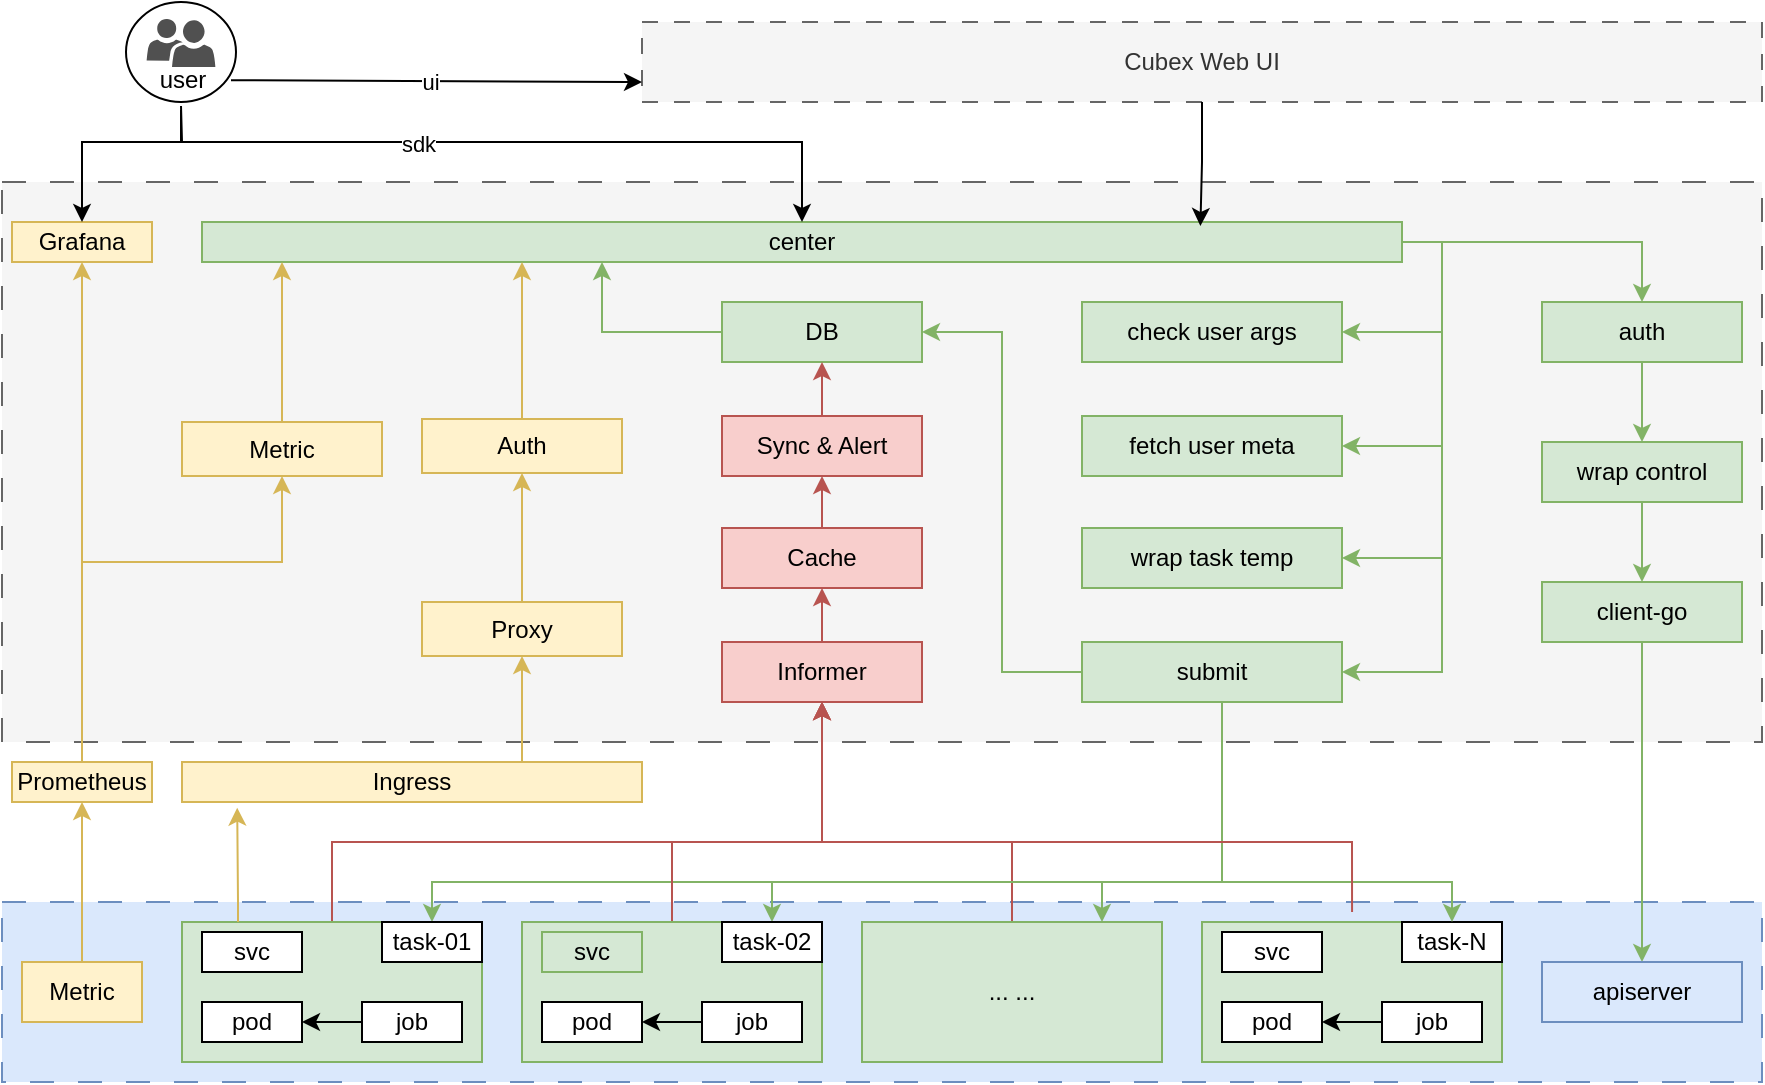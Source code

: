 <mxfile version="27.0.9">
  <diagram name="第 1 页" id="2D1KnvRfuje3hYElopcw">
    <mxGraphModel dx="2253" dy="777" grid="1" gridSize="10" guides="1" tooltips="1" connect="1" arrows="1" fold="1" page="1" pageScale="1" pageWidth="827" pageHeight="1169" math="0" shadow="0">
      <root>
        <mxCell id="0" />
        <mxCell id="1" parent="0" />
        <mxCell id="1DjDFnUn8MevFeboK7bW-9" value="Cubex Web UI" style="rounded=0;whiteSpace=wrap;html=1;dashed=1;fillColor=#f5f5f5;strokeColor=#666666;dashPattern=8 8;fontColor=#333333;" vertex="1" parent="1">
          <mxGeometry x="280" y="80" width="560" height="40" as="geometry" />
        </mxCell>
        <mxCell id="1DjDFnUn8MevFeboK7bW-11" value="" style="group" vertex="1" connectable="0" parent="1">
          <mxGeometry x="22" y="70" width="55" height="50" as="geometry" />
        </mxCell>
        <mxCell id="1DjDFnUn8MevFeboK7bW-7" value="" style="ellipse;whiteSpace=wrap;html=1;" vertex="1" parent="1DjDFnUn8MevFeboK7bW-11">
          <mxGeometry width="55" height="50" as="geometry" />
        </mxCell>
        <mxCell id="1DjDFnUn8MevFeboK7bW-6" value="" style="sketch=0;pointerEvents=1;shadow=0;dashed=0;html=1;strokeColor=none;labelPosition=center;verticalLabelPosition=bottom;verticalAlign=top;align=center;fillColor=#505050;shape=mxgraph.mscae.intune.user_group" vertex="1" parent="1DjDFnUn8MevFeboK7bW-11">
          <mxGeometry x="10.312" y="8.442" width="34.375" height="24.026" as="geometry" />
        </mxCell>
        <mxCell id="1DjDFnUn8MevFeboK7bW-8" value="user" style="text;html=1;align=center;verticalAlign=middle;resizable=0;points=[];autosize=1;strokeColor=none;fillColor=none;" vertex="1" parent="1DjDFnUn8MevFeboK7bW-11">
          <mxGeometry x="2.503" y="23.999" width="50" height="30" as="geometry" />
        </mxCell>
        <mxCell id="1DjDFnUn8MevFeboK7bW-12" value="" style="endArrow=classic;html=1;rounded=0;entryX=0;entryY=0.75;entryDx=0;entryDy=0;" edge="1" parent="1" source="1DjDFnUn8MevFeboK7bW-8" target="1DjDFnUn8MevFeboK7bW-9">
          <mxGeometry width="50" height="50" relative="1" as="geometry">
            <mxPoint x="360" y="170" as="sourcePoint" />
            <mxPoint x="410" y="120" as="targetPoint" />
          </mxGeometry>
        </mxCell>
        <mxCell id="1DjDFnUn8MevFeboK7bW-167" value="ui" style="edgeLabel;html=1;align=center;verticalAlign=middle;resizable=0;points=[];" vertex="1" connectable="0" parent="1DjDFnUn8MevFeboK7bW-12">
          <mxGeometry x="-0.034" relative="1" as="geometry">
            <mxPoint as="offset" />
          </mxGeometry>
        </mxCell>
        <mxCell id="1DjDFnUn8MevFeboK7bW-14" value="" style="rounded=0;whiteSpace=wrap;html=1;fillColor=#f5f5f5;strokeColor=#666666;dashed=1;dashPattern=12 12;fontColor=#333333;" vertex="1" parent="1">
          <mxGeometry x="-40" y="160" width="880" height="280" as="geometry" />
        </mxCell>
        <mxCell id="1DjDFnUn8MevFeboK7bW-113" style="edgeStyle=orthogonalEdgeStyle;rounded=0;orthogonalLoop=1;jettySize=auto;html=1;entryX=1;entryY=0.5;entryDx=0;entryDy=0;exitX=1;exitY=0.5;exitDx=0;exitDy=0;fillColor=#d5e8d4;strokeColor=#82b366;" edge="1" parent="1" source="1DjDFnUn8MevFeboK7bW-15" target="1DjDFnUn8MevFeboK7bW-16">
          <mxGeometry relative="1" as="geometry" />
        </mxCell>
        <mxCell id="1DjDFnUn8MevFeboK7bW-114" style="edgeStyle=orthogonalEdgeStyle;rounded=0;orthogonalLoop=1;jettySize=auto;html=1;entryX=1;entryY=0.5;entryDx=0;entryDy=0;fillColor=#d5e8d4;strokeColor=#82b366;" edge="1" parent="1" source="1DjDFnUn8MevFeboK7bW-15" target="1DjDFnUn8MevFeboK7bW-40">
          <mxGeometry relative="1" as="geometry">
            <Array as="points">
              <mxPoint x="680" y="190" />
              <mxPoint x="680" y="292" />
            </Array>
          </mxGeometry>
        </mxCell>
        <mxCell id="1DjDFnUn8MevFeboK7bW-115" style="edgeStyle=orthogonalEdgeStyle;rounded=0;orthogonalLoop=1;jettySize=auto;html=1;entryX=1;entryY=0.5;entryDx=0;entryDy=0;fillColor=#d5e8d4;strokeColor=#82b366;" edge="1" parent="1" source="1DjDFnUn8MevFeboK7bW-15" target="1DjDFnUn8MevFeboK7bW-41">
          <mxGeometry relative="1" as="geometry">
            <Array as="points">
              <mxPoint x="680" y="190" />
              <mxPoint x="680" y="348" />
            </Array>
          </mxGeometry>
        </mxCell>
        <mxCell id="1DjDFnUn8MevFeboK7bW-116" style="edgeStyle=orthogonalEdgeStyle;rounded=0;orthogonalLoop=1;jettySize=auto;html=1;entryX=1;entryY=0.5;entryDx=0;entryDy=0;fillColor=#d5e8d4;strokeColor=#82b366;" edge="1" parent="1" source="1DjDFnUn8MevFeboK7bW-15" target="1DjDFnUn8MevFeboK7bW-97">
          <mxGeometry relative="1" as="geometry">
            <Array as="points">
              <mxPoint x="680" y="190" />
              <mxPoint x="680" y="405" />
            </Array>
          </mxGeometry>
        </mxCell>
        <mxCell id="1DjDFnUn8MevFeboK7bW-180" style="edgeStyle=orthogonalEdgeStyle;rounded=0;orthogonalLoop=1;jettySize=auto;html=1;fillColor=#d5e8d4;strokeColor=#82b366;" edge="1" parent="1" source="1DjDFnUn8MevFeboK7bW-15" target="1DjDFnUn8MevFeboK7bW-171">
          <mxGeometry relative="1" as="geometry" />
        </mxCell>
        <mxCell id="1DjDFnUn8MevFeboK7bW-15" value="center" style="rounded=0;whiteSpace=wrap;html=1;fillColor=#d5e8d4;strokeColor=#82b366;" vertex="1" parent="1">
          <mxGeometry x="60" y="180" width="600" height="20" as="geometry" />
        </mxCell>
        <mxCell id="1DjDFnUn8MevFeboK7bW-16" value="check user args" style="whiteSpace=wrap;html=1;rounded=0;fillColor=#d5e8d4;strokeColor=#82b366;" vertex="1" parent="1">
          <mxGeometry x="500" y="220" width="130" height="30" as="geometry" />
        </mxCell>
        <mxCell id="1DjDFnUn8MevFeboK7bW-18" value="" style="whiteSpace=wrap;html=1;rounded=0;dashed=1;dashPattern=12 12;fillColor=#dae8fc;strokeColor=#6c8ebf;" vertex="1" parent="1">
          <mxGeometry x="-40" y="520" width="880" height="90" as="geometry" />
        </mxCell>
        <mxCell id="1DjDFnUn8MevFeboK7bW-143" value="" style="edgeStyle=orthogonalEdgeStyle;rounded=0;orthogonalLoop=1;jettySize=auto;html=1;entryX=0.5;entryY=1;entryDx=0;entryDy=0;fillColor=#f8cecc;strokeColor=#b85450;" edge="1" parent="1" source="1DjDFnUn8MevFeboK7bW-20" target="1DjDFnUn8MevFeboK7bW-141">
          <mxGeometry relative="1" as="geometry" />
        </mxCell>
        <mxCell id="1DjDFnUn8MevFeboK7bW-20" value="Informer" style="whiteSpace=wrap;html=1;rounded=0;fillColor=#f8cecc;strokeColor=#b85450;" vertex="1" parent="1">
          <mxGeometry x="320" y="390" width="100" height="30" as="geometry" />
        </mxCell>
        <mxCell id="1DjDFnUn8MevFeboK7bW-162" style="edgeStyle=orthogonalEdgeStyle;rounded=0;orthogonalLoop=1;jettySize=auto;html=1;entryX=0.5;entryY=1;entryDx=0;entryDy=0;fillColor=#fff2cc;strokeColor=#d6b656;" edge="1" parent="1" source="1DjDFnUn8MevFeboK7bW-25" target="1DjDFnUn8MevFeboK7bW-139">
          <mxGeometry relative="1" as="geometry">
            <Array as="points">
              <mxPoint x="220" y="430" />
              <mxPoint x="220" y="430" />
            </Array>
          </mxGeometry>
        </mxCell>
        <mxCell id="1DjDFnUn8MevFeboK7bW-25" value="Ingress" style="rounded=0;whiteSpace=wrap;html=1;fillColor=#fff2cc;strokeColor=#d6b656;" vertex="1" parent="1">
          <mxGeometry x="50" y="450" width="230" height="20" as="geometry" />
        </mxCell>
        <mxCell id="1DjDFnUn8MevFeboK7bW-40" value="fetch user meta" style="whiteSpace=wrap;html=1;rounded=0;fillColor=#d5e8d4;strokeColor=#82b366;" vertex="1" parent="1">
          <mxGeometry x="500" y="277" width="130" height="30" as="geometry" />
        </mxCell>
        <mxCell id="1DjDFnUn8MevFeboK7bW-41" value="wrap task temp" style="whiteSpace=wrap;html=1;rounded=0;fillColor=#d5e8d4;strokeColor=#82b366;" vertex="1" parent="1">
          <mxGeometry x="500" y="333" width="130" height="30" as="geometry" />
        </mxCell>
        <mxCell id="1DjDFnUn8MevFeboK7bW-87" value="" style="group;fillColor=#d5e8d4;strokeColor=#82b366;" vertex="1" connectable="0" parent="1">
          <mxGeometry x="560" y="530" width="150" height="70" as="geometry" />
        </mxCell>
        <mxCell id="1DjDFnUn8MevFeboK7bW-88" value="" style="rounded=0;whiteSpace=wrap;html=1;container=0;fillColor=#d5e8d4;strokeColor=#82b366;" vertex="1" parent="1DjDFnUn8MevFeboK7bW-87">
          <mxGeometry width="150" height="70" as="geometry" />
        </mxCell>
        <mxCell id="1DjDFnUn8MevFeboK7bW-89" value="task-N" style="rounded=0;whiteSpace=wrap;html=1;container=0;" vertex="1" parent="1DjDFnUn8MevFeboK7bW-87">
          <mxGeometry x="100" width="50" height="20" as="geometry" />
        </mxCell>
        <mxCell id="1DjDFnUn8MevFeboK7bW-90" value="svc" style="rounded=0;whiteSpace=wrap;html=1;container=0;" vertex="1" parent="1DjDFnUn8MevFeboK7bW-87">
          <mxGeometry x="10" y="5" width="50" height="20" as="geometry" />
        </mxCell>
        <mxCell id="1DjDFnUn8MevFeboK7bW-91" value="" style="edgeStyle=orthogonalEdgeStyle;rounded=0;orthogonalLoop=1;jettySize=auto;html=1;" edge="1" parent="1DjDFnUn8MevFeboK7bW-87" source="1DjDFnUn8MevFeboK7bW-92" target="1DjDFnUn8MevFeboK7bW-93">
          <mxGeometry relative="1" as="geometry" />
        </mxCell>
        <mxCell id="1DjDFnUn8MevFeboK7bW-92" value="job" style="rounded=0;whiteSpace=wrap;html=1;container=0;" vertex="1" parent="1DjDFnUn8MevFeboK7bW-87">
          <mxGeometry x="90" y="40" width="50" height="20" as="geometry" />
        </mxCell>
        <mxCell id="1DjDFnUn8MevFeboK7bW-93" value="pod" style="rounded=0;whiteSpace=wrap;html=1;container=0;" vertex="1" parent="1DjDFnUn8MevFeboK7bW-87">
          <mxGeometry x="10" y="40" width="50" height="20" as="geometry" />
        </mxCell>
        <mxCell id="1DjDFnUn8MevFeboK7bW-135" style="edgeStyle=orthogonalEdgeStyle;rounded=0;orthogonalLoop=1;jettySize=auto;html=1;entryX=0.5;entryY=1;entryDx=0;entryDy=0;fillColor=#f8cecc;strokeColor=#b85450;" edge="1" parent="1" source="1DjDFnUn8MevFeboK7bW-81" target="1DjDFnUn8MevFeboK7bW-20">
          <mxGeometry relative="1" as="geometry">
            <Array as="points">
              <mxPoint x="465" y="490" />
              <mxPoint x="370" y="490" />
            </Array>
          </mxGeometry>
        </mxCell>
        <mxCell id="1DjDFnUn8MevFeboK7bW-81" value="... ..." style="rounded=0;whiteSpace=wrap;html=1;container=0;fillColor=#d5e8d4;strokeColor=#82b366;" vertex="1" parent="1">
          <mxGeometry x="390" y="530" width="150" height="70" as="geometry" />
        </mxCell>
        <mxCell id="1DjDFnUn8MevFeboK7bW-107" style="edgeStyle=orthogonalEdgeStyle;rounded=0;orthogonalLoop=1;jettySize=auto;html=1;fillColor=#d5e8d4;strokeColor=#82b366;" edge="1" parent="1" source="1DjDFnUn8MevFeboK7bW-97">
          <mxGeometry relative="1" as="geometry">
            <mxPoint x="175" y="530" as="targetPoint" />
            <Array as="points">
              <mxPoint x="570" y="510" />
              <mxPoint x="175" y="510" />
            </Array>
          </mxGeometry>
        </mxCell>
        <mxCell id="1DjDFnUn8MevFeboK7bW-108" style="edgeStyle=orthogonalEdgeStyle;rounded=0;orthogonalLoop=1;jettySize=auto;html=1;fillColor=#d5e8d4;strokeColor=#82b366;" edge="1" parent="1" source="1DjDFnUn8MevFeboK7bW-97" target="1DjDFnUn8MevFeboK7bW-129">
          <mxGeometry relative="1" as="geometry">
            <mxPoint x="345" y="580" as="targetPoint" />
            <Array as="points">
              <mxPoint x="570" y="510" />
              <mxPoint x="345" y="510" />
            </Array>
          </mxGeometry>
        </mxCell>
        <mxCell id="1DjDFnUn8MevFeboK7bW-109" style="edgeStyle=orthogonalEdgeStyle;rounded=0;orthogonalLoop=1;jettySize=auto;html=1;fillColor=#d5e8d4;strokeColor=#82b366;" edge="1" parent="1" source="1DjDFnUn8MevFeboK7bW-97" target="1DjDFnUn8MevFeboK7bW-81">
          <mxGeometry relative="1" as="geometry">
            <Array as="points">
              <mxPoint x="570" y="510" />
              <mxPoint x="510" y="510" />
            </Array>
          </mxGeometry>
        </mxCell>
        <mxCell id="1DjDFnUn8MevFeboK7bW-110" style="edgeStyle=orthogonalEdgeStyle;rounded=0;orthogonalLoop=1;jettySize=auto;html=1;entryX=0.5;entryY=0;entryDx=0;entryDy=0;fillColor=#d5e8d4;strokeColor=#82b366;" edge="1" parent="1" source="1DjDFnUn8MevFeboK7bW-97" target="1DjDFnUn8MevFeboK7bW-89">
          <mxGeometry relative="1" as="geometry">
            <Array as="points">
              <mxPoint x="570" y="510" />
              <mxPoint x="685" y="510" />
            </Array>
          </mxGeometry>
        </mxCell>
        <mxCell id="1DjDFnUn8MevFeboK7bW-111" style="edgeStyle=orthogonalEdgeStyle;rounded=0;orthogonalLoop=1;jettySize=auto;html=1;entryX=1;entryY=0.5;entryDx=0;entryDy=0;fillColor=#d5e8d4;strokeColor=#82b366;" edge="1" parent="1" source="1DjDFnUn8MevFeboK7bW-97" target="1DjDFnUn8MevFeboK7bW-102">
          <mxGeometry relative="1" as="geometry" />
        </mxCell>
        <mxCell id="1DjDFnUn8MevFeboK7bW-97" value="submit" style="whiteSpace=wrap;html=1;rounded=0;fillColor=#d5e8d4;strokeColor=#82b366;" vertex="1" parent="1">
          <mxGeometry x="500" y="390" width="130" height="30" as="geometry" />
        </mxCell>
        <mxCell id="1DjDFnUn8MevFeboK7bW-102" value="DB" style="whiteSpace=wrap;html=1;rounded=0;fillColor=#d5e8d4;strokeColor=#82b366;" vertex="1" parent="1">
          <mxGeometry x="320" y="220" width="100" height="30" as="geometry" />
        </mxCell>
        <mxCell id="1DjDFnUn8MevFeboK7bW-106" style="edgeStyle=orthogonalEdgeStyle;rounded=0;orthogonalLoop=1;jettySize=auto;html=1;exitX=0.5;exitY=0;exitDx=0;exitDy=0;fillColor=#f8cecc;strokeColor=#b85450;" edge="1" parent="1" target="1DjDFnUn8MevFeboK7bW-20">
          <mxGeometry relative="1" as="geometry">
            <mxPoint x="125" y="530" as="sourcePoint" />
            <Array as="points">
              <mxPoint x="125" y="490" />
              <mxPoint x="370" y="490" />
            </Array>
          </mxGeometry>
        </mxCell>
        <mxCell id="1DjDFnUn8MevFeboK7bW-118" style="edgeStyle=orthogonalEdgeStyle;rounded=0;orthogonalLoop=1;jettySize=auto;html=1;fillColor=#f8cecc;strokeColor=#b85450;exitX=0.5;exitY=0;exitDx=0;exitDy=0;" edge="1" parent="1" source="1DjDFnUn8MevFeboK7bW-128">
          <mxGeometry relative="1" as="geometry">
            <mxPoint x="295" y="580" as="sourcePoint" />
            <mxPoint x="370" y="420" as="targetPoint" />
            <Array as="points">
              <mxPoint x="295" y="490" />
              <mxPoint x="370" y="490" />
            </Array>
          </mxGeometry>
        </mxCell>
        <mxCell id="1DjDFnUn8MevFeboK7bW-120" value="" style="group;fillColor=#d5e8d4;strokeColor=#82b366;" vertex="1" connectable="0" parent="1">
          <mxGeometry x="50" y="530" width="150" height="70" as="geometry" />
        </mxCell>
        <mxCell id="1DjDFnUn8MevFeboK7bW-121" value="" style="rounded=0;whiteSpace=wrap;html=1;container=0;fillColor=#d5e8d4;strokeColor=#82b366;" vertex="1" parent="1DjDFnUn8MevFeboK7bW-120">
          <mxGeometry width="150" height="70" as="geometry" />
        </mxCell>
        <mxCell id="1DjDFnUn8MevFeboK7bW-122" value="task-01" style="rounded=0;whiteSpace=wrap;html=1;container=0;" vertex="1" parent="1DjDFnUn8MevFeboK7bW-120">
          <mxGeometry x="100" width="50" height="20" as="geometry" />
        </mxCell>
        <mxCell id="1DjDFnUn8MevFeboK7bW-123" value="svc" style="rounded=0;whiteSpace=wrap;html=1;container=0;" vertex="1" parent="1DjDFnUn8MevFeboK7bW-120">
          <mxGeometry x="10" y="5" width="50" height="20" as="geometry" />
        </mxCell>
        <mxCell id="1DjDFnUn8MevFeboK7bW-124" value="" style="edgeStyle=orthogonalEdgeStyle;rounded=0;orthogonalLoop=1;jettySize=auto;html=1;" edge="1" parent="1DjDFnUn8MevFeboK7bW-120" source="1DjDFnUn8MevFeboK7bW-125" target="1DjDFnUn8MevFeboK7bW-126">
          <mxGeometry relative="1" as="geometry" />
        </mxCell>
        <mxCell id="1DjDFnUn8MevFeboK7bW-125" value="job" style="rounded=0;whiteSpace=wrap;html=1;container=0;" vertex="1" parent="1DjDFnUn8MevFeboK7bW-120">
          <mxGeometry x="90" y="40" width="50" height="20" as="geometry" />
        </mxCell>
        <mxCell id="1DjDFnUn8MevFeboK7bW-126" value="pod" style="rounded=0;whiteSpace=wrap;html=1;container=0;" vertex="1" parent="1DjDFnUn8MevFeboK7bW-120">
          <mxGeometry x="10" y="40" width="50" height="20" as="geometry" />
        </mxCell>
        <mxCell id="1DjDFnUn8MevFeboK7bW-127" value="" style="group;fillColor=#d5e8d4;strokeColor=#82b366;" vertex="1" connectable="0" parent="1">
          <mxGeometry x="220" y="530" width="150" height="70" as="geometry" />
        </mxCell>
        <mxCell id="1DjDFnUn8MevFeboK7bW-128" value="" style="rounded=0;whiteSpace=wrap;html=1;container=0;fillColor=#d5e8d4;strokeColor=#82b366;" vertex="1" parent="1DjDFnUn8MevFeboK7bW-127">
          <mxGeometry width="150" height="70" as="geometry" />
        </mxCell>
        <mxCell id="1DjDFnUn8MevFeboK7bW-129" value="task-02" style="rounded=0;whiteSpace=wrap;html=1;container=0;" vertex="1" parent="1DjDFnUn8MevFeboK7bW-127">
          <mxGeometry x="100" width="50" height="20" as="geometry" />
        </mxCell>
        <mxCell id="1DjDFnUn8MevFeboK7bW-130" value="svc" style="rounded=0;whiteSpace=wrap;html=1;container=0;fillColor=#d5e8d4;strokeColor=#82b366;" vertex="1" parent="1DjDFnUn8MevFeboK7bW-127">
          <mxGeometry x="10" y="5" width="50" height="20" as="geometry" />
        </mxCell>
        <mxCell id="1DjDFnUn8MevFeboK7bW-131" value="" style="edgeStyle=orthogonalEdgeStyle;rounded=0;orthogonalLoop=1;jettySize=auto;html=1;" edge="1" parent="1DjDFnUn8MevFeboK7bW-127" source="1DjDFnUn8MevFeboK7bW-132" target="1DjDFnUn8MevFeboK7bW-133">
          <mxGeometry relative="1" as="geometry" />
        </mxCell>
        <mxCell id="1DjDFnUn8MevFeboK7bW-132" value="job" style="rounded=0;whiteSpace=wrap;html=1;container=0;" vertex="1" parent="1DjDFnUn8MevFeboK7bW-127">
          <mxGeometry x="90" y="40" width="50" height="20" as="geometry" />
        </mxCell>
        <mxCell id="1DjDFnUn8MevFeboK7bW-133" value="pod" style="rounded=0;whiteSpace=wrap;html=1;container=0;" vertex="1" parent="1DjDFnUn8MevFeboK7bW-127">
          <mxGeometry x="10" y="40" width="50" height="20" as="geometry" />
        </mxCell>
        <mxCell id="1DjDFnUn8MevFeboK7bW-136" style="edgeStyle=orthogonalEdgeStyle;rounded=0;orthogonalLoop=1;jettySize=auto;html=1;fillColor=#f8cecc;strokeColor=#b85450;entryX=0.5;entryY=1;entryDx=0;entryDy=0;" edge="1" parent="1" target="1DjDFnUn8MevFeboK7bW-20">
          <mxGeometry relative="1" as="geometry">
            <mxPoint x="635.034" y="525" as="sourcePoint" />
            <mxPoint x="370" y="430" as="targetPoint" />
            <Array as="points">
              <mxPoint x="635" y="490" />
              <mxPoint x="370" y="490" />
            </Array>
          </mxGeometry>
        </mxCell>
        <mxCell id="1DjDFnUn8MevFeboK7bW-158" value="" style="edgeStyle=orthogonalEdgeStyle;rounded=0;orthogonalLoop=1;jettySize=auto;html=1;fillColor=#fff2cc;strokeColor=#d6b656;exitX=0.5;exitY=0;exitDx=0;exitDy=0;" edge="1" parent="1" source="1DjDFnUn8MevFeboK7bW-164" target="1DjDFnUn8MevFeboK7bW-15">
          <mxGeometry relative="1" as="geometry">
            <Array as="points">
              <mxPoint x="220" y="210" />
              <mxPoint x="220" y="210" />
            </Array>
          </mxGeometry>
        </mxCell>
        <mxCell id="1DjDFnUn8MevFeboK7bW-165" value="" style="edgeStyle=orthogonalEdgeStyle;rounded=0;orthogonalLoop=1;jettySize=auto;html=1;fillColor=#fff2cc;strokeColor=#d6b656;" edge="1" parent="1" source="1DjDFnUn8MevFeboK7bW-139" target="1DjDFnUn8MevFeboK7bW-164">
          <mxGeometry relative="1" as="geometry" />
        </mxCell>
        <mxCell id="1DjDFnUn8MevFeboK7bW-139" value="Proxy" style="whiteSpace=wrap;html=1;rounded=0;fillColor=#fff2cc;strokeColor=#d6b656;" vertex="1" parent="1">
          <mxGeometry x="170" y="370" width="100" height="27" as="geometry" />
        </mxCell>
        <mxCell id="1DjDFnUn8MevFeboK7bW-144" value="" style="edgeStyle=orthogonalEdgeStyle;rounded=0;orthogonalLoop=1;jettySize=auto;html=1;fillColor=#f8cecc;strokeColor=#b85450;" edge="1" parent="1" source="1DjDFnUn8MevFeboK7bW-141" target="1DjDFnUn8MevFeboK7bW-142">
          <mxGeometry relative="1" as="geometry" />
        </mxCell>
        <mxCell id="1DjDFnUn8MevFeboK7bW-141" value="Cache" style="whiteSpace=wrap;html=1;rounded=0;fillColor=#f8cecc;strokeColor=#b85450;" vertex="1" parent="1">
          <mxGeometry x="320" y="333" width="100" height="30" as="geometry" />
        </mxCell>
        <mxCell id="1DjDFnUn8MevFeboK7bW-145" value="" style="edgeStyle=orthogonalEdgeStyle;rounded=0;orthogonalLoop=1;jettySize=auto;html=1;fillColor=#f8cecc;strokeColor=#b85450;" edge="1" parent="1" source="1DjDFnUn8MevFeboK7bW-142" target="1DjDFnUn8MevFeboK7bW-102">
          <mxGeometry relative="1" as="geometry" />
        </mxCell>
        <mxCell id="1DjDFnUn8MevFeboK7bW-142" value="Sync &amp;amp; Alert" style="whiteSpace=wrap;html=1;rounded=0;fillColor=#f8cecc;strokeColor=#b85450;" vertex="1" parent="1">
          <mxGeometry x="320" y="277" width="100" height="30" as="geometry" />
        </mxCell>
        <mxCell id="1DjDFnUn8MevFeboK7bW-148" value="" style="edgeStyle=orthogonalEdgeStyle;rounded=0;orthogonalLoop=1;jettySize=auto;html=1;fillColor=#fff2cc;strokeColor=#d6b656;" edge="1" parent="1" source="1DjDFnUn8MevFeboK7bW-146" target="1DjDFnUn8MevFeboK7bW-147">
          <mxGeometry relative="1" as="geometry" />
        </mxCell>
        <mxCell id="1DjDFnUn8MevFeboK7bW-146" value="Metric" style="whiteSpace=wrap;html=1;rounded=0;fillColor=#fff2cc;strokeColor=#d6b656;" vertex="1" parent="1">
          <mxGeometry x="-30" y="550" width="60" height="30" as="geometry" />
        </mxCell>
        <mxCell id="1DjDFnUn8MevFeboK7bW-150" value="" style="edgeStyle=orthogonalEdgeStyle;rounded=0;orthogonalLoop=1;jettySize=auto;html=1;fillColor=#fff2cc;strokeColor=#d6b656;" edge="1" parent="1" source="1DjDFnUn8MevFeboK7bW-147" target="1DjDFnUn8MevFeboK7bW-149">
          <mxGeometry relative="1" as="geometry" />
        </mxCell>
        <mxCell id="1DjDFnUn8MevFeboK7bW-161" style="edgeStyle=orthogonalEdgeStyle;rounded=0;orthogonalLoop=1;jettySize=auto;html=1;entryX=0.5;entryY=1;entryDx=0;entryDy=0;fillColor=#fff2cc;strokeColor=#d6b656;" edge="1" parent="1" source="1DjDFnUn8MevFeboK7bW-147" target="1DjDFnUn8MevFeboK7bW-159">
          <mxGeometry relative="1" as="geometry">
            <Array as="points">
              <mxPoint y="350" />
              <mxPoint x="100" y="350" />
            </Array>
          </mxGeometry>
        </mxCell>
        <mxCell id="1DjDFnUn8MevFeboK7bW-147" value="Prometheus" style="whiteSpace=wrap;html=1;rounded=0;fillColor=#fff2cc;strokeColor=#d6b656;" vertex="1" parent="1">
          <mxGeometry x="-35" y="450" width="70" height="20" as="geometry" />
        </mxCell>
        <mxCell id="1DjDFnUn8MevFeboK7bW-149" value="Grafana" style="whiteSpace=wrap;html=1;rounded=0;fillColor=#fff2cc;strokeColor=#d6b656;" vertex="1" parent="1">
          <mxGeometry x="-35" y="180" width="70" height="20" as="geometry" />
        </mxCell>
        <mxCell id="1DjDFnUn8MevFeboK7bW-157" style="edgeStyle=orthogonalEdgeStyle;rounded=0;orthogonalLoop=1;jettySize=auto;html=1;exitX=0;exitY=0.5;exitDx=0;exitDy=0;fillColor=#d5e8d4;strokeColor=#82b366;" edge="1" parent="1" source="1DjDFnUn8MevFeboK7bW-102">
          <mxGeometry relative="1" as="geometry">
            <mxPoint x="260" y="200" as="targetPoint" />
            <Array as="points">
              <mxPoint x="260" y="235" />
              <mxPoint x="260" y="201" />
            </Array>
          </mxGeometry>
        </mxCell>
        <mxCell id="1DjDFnUn8MevFeboK7bW-160" value="" style="edgeStyle=orthogonalEdgeStyle;rounded=0;orthogonalLoop=1;jettySize=auto;html=1;fillColor=#fff2cc;strokeColor=#d6b656;" edge="1" parent="1" source="1DjDFnUn8MevFeboK7bW-159" target="1DjDFnUn8MevFeboK7bW-15">
          <mxGeometry relative="1" as="geometry">
            <Array as="points">
              <mxPoint x="100" y="210" />
              <mxPoint x="100" y="210" />
            </Array>
          </mxGeometry>
        </mxCell>
        <mxCell id="1DjDFnUn8MevFeboK7bW-159" value="Metric" style="whiteSpace=wrap;html=1;rounded=0;fillColor=#fff2cc;strokeColor=#d6b656;" vertex="1" parent="1">
          <mxGeometry x="50" y="280" width="100" height="27" as="geometry" />
        </mxCell>
        <mxCell id="1DjDFnUn8MevFeboK7bW-163" style="edgeStyle=orthogonalEdgeStyle;rounded=0;orthogonalLoop=1;jettySize=auto;html=1;entryX=0.12;entryY=1.142;entryDx=0;entryDy=0;entryPerimeter=0;fillColor=#fff2cc;strokeColor=#d6b656;" edge="1" parent="1" source="1DjDFnUn8MevFeboK7bW-121" target="1DjDFnUn8MevFeboK7bW-25">
          <mxGeometry relative="1" as="geometry">
            <Array as="points">
              <mxPoint x="78" y="520" />
              <mxPoint x="78" y="520" />
            </Array>
          </mxGeometry>
        </mxCell>
        <mxCell id="1DjDFnUn8MevFeboK7bW-164" value="Auth" style="whiteSpace=wrap;html=1;rounded=0;fillColor=#fff2cc;strokeColor=#d6b656;" vertex="1" parent="1">
          <mxGeometry x="170" y="278.5" width="100" height="27" as="geometry" />
        </mxCell>
        <mxCell id="1DjDFnUn8MevFeboK7bW-166" style="edgeStyle=orthogonalEdgeStyle;rounded=0;orthogonalLoop=1;jettySize=auto;html=1;" edge="1" parent="1" source="1DjDFnUn8MevFeboK7bW-8">
          <mxGeometry relative="1" as="geometry">
            <mxPoint x="360" y="180" as="targetPoint" />
            <Array as="points">
              <mxPoint x="50" y="140" />
              <mxPoint x="360" y="140" />
            </Array>
          </mxGeometry>
        </mxCell>
        <mxCell id="1DjDFnUn8MevFeboK7bW-168" value="sdk" style="edgeLabel;html=1;align=center;verticalAlign=middle;resizable=0;points=[];" vertex="1" connectable="0" parent="1DjDFnUn8MevFeboK7bW-166">
          <mxGeometry x="-0.266" y="-1" relative="1" as="geometry">
            <mxPoint as="offset" />
          </mxGeometry>
        </mxCell>
        <mxCell id="1DjDFnUn8MevFeboK7bW-169" value="" style="endArrow=classic;html=1;rounded=0;entryX=0.5;entryY=0;entryDx=0;entryDy=0;exitX=0.5;exitY=0.933;exitDx=0;exitDy=0;exitPerimeter=0;" edge="1" parent="1" source="1DjDFnUn8MevFeboK7bW-8" target="1DjDFnUn8MevFeboK7bW-149">
          <mxGeometry width="50" height="50" relative="1" as="geometry">
            <mxPoint x="320" y="240" as="sourcePoint" />
            <mxPoint x="370" y="190" as="targetPoint" />
            <Array as="points">
              <mxPoint x="50" y="140" />
              <mxPoint y="140" />
            </Array>
          </mxGeometry>
        </mxCell>
        <mxCell id="1DjDFnUn8MevFeboK7bW-177" value="" style="edgeStyle=orthogonalEdgeStyle;rounded=0;orthogonalLoop=1;jettySize=auto;html=1;entryX=0.5;entryY=0;entryDx=0;entryDy=0;fillColor=#d5e8d4;strokeColor=#82b366;" edge="1" parent="1" source="1DjDFnUn8MevFeboK7bW-171" target="1DjDFnUn8MevFeboK7bW-172">
          <mxGeometry relative="1" as="geometry" />
        </mxCell>
        <mxCell id="1DjDFnUn8MevFeboK7bW-171" value="auth" style="whiteSpace=wrap;html=1;rounded=0;fillColor=#d5e8d4;strokeColor=#82b366;" vertex="1" parent="1">
          <mxGeometry x="730" y="220" width="100" height="30" as="geometry" />
        </mxCell>
        <mxCell id="1DjDFnUn8MevFeboK7bW-178" value="" style="edgeStyle=orthogonalEdgeStyle;rounded=0;orthogonalLoop=1;jettySize=auto;html=1;fillColor=#d5e8d4;strokeColor=#82b366;" edge="1" parent="1" source="1DjDFnUn8MevFeboK7bW-172" target="1DjDFnUn8MevFeboK7bW-173">
          <mxGeometry relative="1" as="geometry" />
        </mxCell>
        <mxCell id="1DjDFnUn8MevFeboK7bW-172" value="wrap control" style="whiteSpace=wrap;html=1;rounded=0;fillColor=#d5e8d4;strokeColor=#82b366;" vertex="1" parent="1">
          <mxGeometry x="730" y="290" width="100" height="30" as="geometry" />
        </mxCell>
        <mxCell id="1DjDFnUn8MevFeboK7bW-179" style="edgeStyle=orthogonalEdgeStyle;rounded=0;orthogonalLoop=1;jettySize=auto;html=1;entryX=0.5;entryY=0;entryDx=0;entryDy=0;fillColor=#d5e8d4;strokeColor=#82b366;" edge="1" parent="1" source="1DjDFnUn8MevFeboK7bW-173" target="1DjDFnUn8MevFeboK7bW-174">
          <mxGeometry relative="1" as="geometry" />
        </mxCell>
        <mxCell id="1DjDFnUn8MevFeboK7bW-173" value="client-go" style="whiteSpace=wrap;html=1;rounded=0;fillColor=#d5e8d4;strokeColor=#82b366;" vertex="1" parent="1">
          <mxGeometry x="730" y="360" width="100" height="30" as="geometry" />
        </mxCell>
        <mxCell id="1DjDFnUn8MevFeboK7bW-174" value="apiserver" style="whiteSpace=wrap;html=1;rounded=0;fillColor=#dae8fc;strokeColor=#6c8ebf;" vertex="1" parent="1">
          <mxGeometry x="730" y="550" width="100" height="30" as="geometry" />
        </mxCell>
        <mxCell id="1DjDFnUn8MevFeboK7bW-181" style="edgeStyle=orthogonalEdgeStyle;rounded=0;orthogonalLoop=1;jettySize=auto;html=1;entryX=0.832;entryY=0.1;entryDx=0;entryDy=0;entryPerimeter=0;" edge="1" parent="1" source="1DjDFnUn8MevFeboK7bW-9" target="1DjDFnUn8MevFeboK7bW-15">
          <mxGeometry relative="1" as="geometry" />
        </mxCell>
      </root>
    </mxGraphModel>
  </diagram>
</mxfile>
